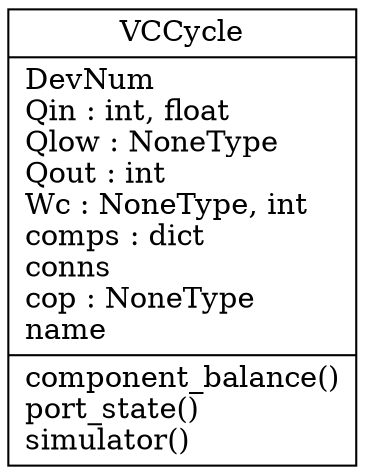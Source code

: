 digraph "classes" {
rankdir=BT
charset="utf-8"
"vcc.vccobj.VCCycle" [color="black", fontcolor="black", label="{VCCycle|DevNum\lQin : int, float\lQlow : NoneType\lQout : int\lWc : NoneType, int\lcomps : dict\lconns\lcop : NoneType\lname\l|component_balance()\lport_state()\lsimulator()\l}", shape="record", style="solid"];
}
